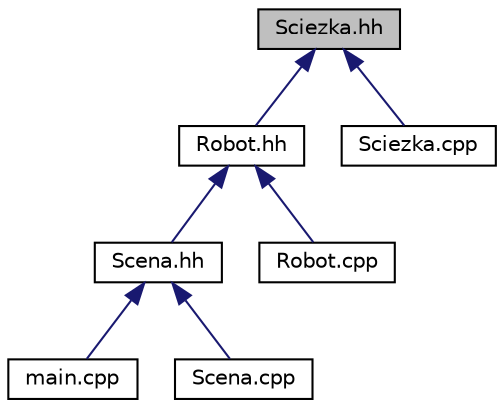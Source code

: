 digraph "Sciezka.hh"
{
  edge [fontname="Helvetica",fontsize="10",labelfontname="Helvetica",labelfontsize="10"];
  node [fontname="Helvetica",fontsize="10",shape=record];
  Node1 [label="Sciezka.hh",height=0.2,width=0.4,color="black", fillcolor="grey75", style="filled", fontcolor="black"];
  Node1 -> Node2 [dir="back",color="midnightblue",fontsize="10",style="solid",fontname="Helvetica"];
  Node2 [label="Robot.hh",height=0.2,width=0.4,color="black", fillcolor="white", style="filled",URL="$Robot_8hh.html",tooltip="Definicja klasy Robot. "];
  Node2 -> Node3 [dir="back",color="midnightblue",fontsize="10",style="solid",fontname="Helvetica"];
  Node3 [label="Scena.hh",height=0.2,width=0.4,color="black", fillcolor="white", style="filled",URL="$Scena_8hh.html",tooltip="Definicja klasy Scena i funkcji inicjalizującej zapis wektrów. "];
  Node3 -> Node4 [dir="back",color="midnightblue",fontsize="10",style="solid",fontname="Helvetica"];
  Node4 [label="main.cpp",height=0.2,width=0.4,color="black", fillcolor="white", style="filled",URL="$main_8cpp.html",tooltip="Zawiera wywołanie funkcji main. "];
  Node3 -> Node5 [dir="back",color="midnightblue",fontsize="10",style="solid",fontname="Helvetica"];
  Node5 [label="Scena.cpp",height=0.2,width=0.4,color="black", fillcolor="white", style="filled",URL="$Scena_8cpp.html",tooltip="Zawiera definicje metod klasy Scena, oraz funkcji inicjalizującej plik z wektorami aktualnymi..."];
  Node2 -> Node6 [dir="back",color="midnightblue",fontsize="10",style="solid",fontname="Helvetica"];
  Node6 [label="Robot.cpp",height=0.2,width=0.4,color="black", fillcolor="white", style="filled",URL="$Robot_8cpp.html",tooltip="Zawiera definicje metod klasy Robot. "];
  Node1 -> Node7 [dir="back",color="midnightblue",fontsize="10",style="solid",fontname="Helvetica"];
  Node7 [label="Sciezka.cpp",height=0.2,width=0.4,color="black", fillcolor="white", style="filled",URL="$Sciezka_8cpp.html",tooltip="Zawiera definicje metod klasy Sciezka. "];
}
